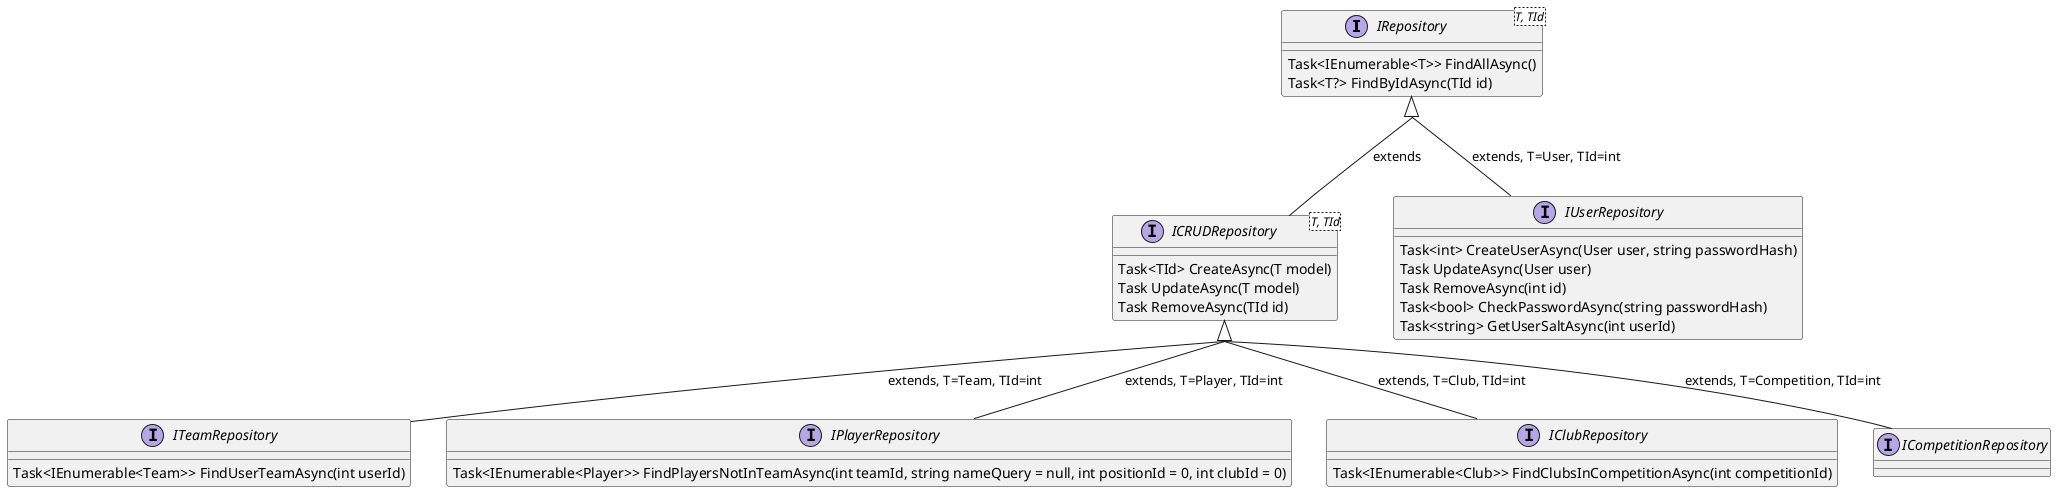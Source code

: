@startuml Repositories
skinparam groupInheritance 2

interface IRepository<T, TId> {
    Task<IEnumerable<T>> FindAllAsync()
    Task<T?> FindByIdAsync(TId id)
}

interface ICRUDRepository<T, TId> {
    Task<TId> CreateAsync(T model)
    Task UpdateAsync(T model)
    Task RemoveAsync(TId id)
}
IRepository <|-- ICRUDRepository : extends

interface IUserRepository {
    Task<int> CreateUserAsync(User user, string passwordHash)
    Task UpdateAsync(User user)
    Task RemoveAsync(int id)
    Task<bool> CheckPasswordAsync(string passwordHash)
    Task<string> GetUserSaltAsync(int userId)
}
IRepository <|-- IUserRepository : extends, T=User, TId=int

interface ITeamRepository {
    Task<IEnumerable<Team>> FindUserTeamAsync(int userId)
}
ICRUDRepository <|-- ITeamRepository : extends, T=Team, TId=int

interface IPlayerRepository {
    Task<IEnumerable<Player>> FindPlayersNotInTeamAsync(int teamId, string nameQuery = null, int positionId = 0, int clubId = 0)
}
ICRUDRepository <|-- IPlayerRepository : extends, T=Player, TId=int

interface IClubRepository {
    Task<IEnumerable<Club>> FindClubsInCompetitionAsync(int competitionId)
}
ICRUDRepository <|-- IClubRepository : extends, T=Club, TId=int

interface ICompetitionRepository {
}
ICRUDRepository <|-- ICompetitionRepository : extends, T=Competition, TId=int

@enduml 